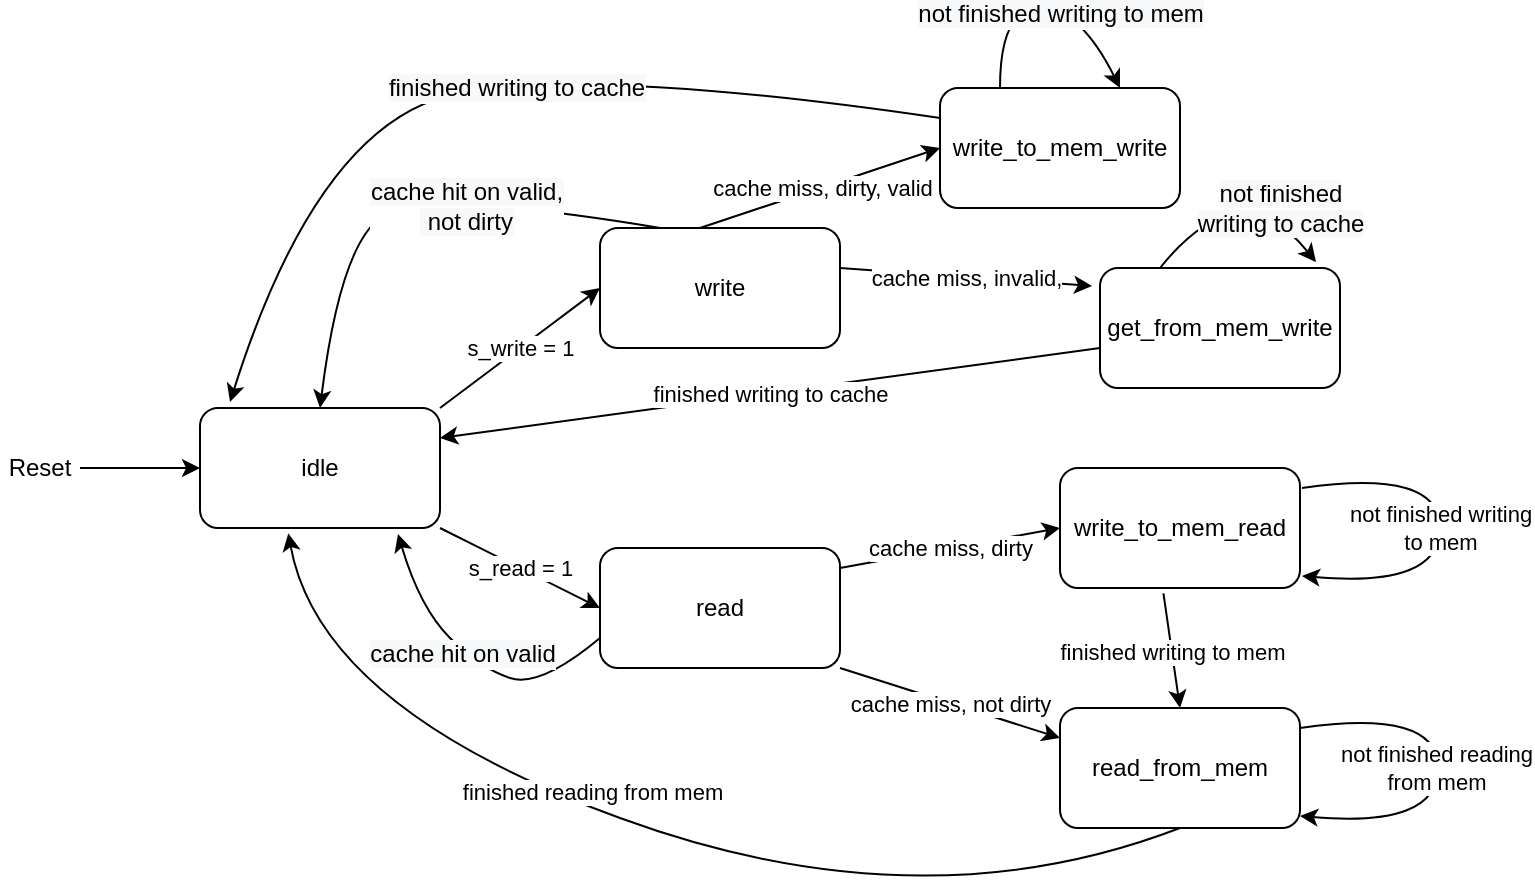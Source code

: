 <mxfile version="14.4.3" type="github">
  <diagram id="C5RBs43oDa-KdzZeNtuy" name="Page-1">
    <mxGraphModel dx="1185" dy="1804" grid="1" gridSize="10" guides="1" tooltips="1" connect="1" arrows="1" fold="1" page="1" pageScale="1" pageWidth="827" pageHeight="1169" math="0" shadow="0">
      <root>
        <mxCell id="WIyWlLk6GJQsqaUBKTNV-0" />
        <mxCell id="WIyWlLk6GJQsqaUBKTNV-1" parent="WIyWlLk6GJQsqaUBKTNV-0" />
        <mxCell id="gQBBfw7n3HrlF9a1rkUc-0" value="idle" style="rounded=1;whiteSpace=wrap;html=1;" vertex="1" parent="WIyWlLk6GJQsqaUBKTNV-1">
          <mxGeometry x="120" y="190" width="120" height="60" as="geometry" />
        </mxCell>
        <mxCell id="gQBBfw7n3HrlF9a1rkUc-1" value="" style="endArrow=classic;html=1;entryX=0;entryY=0.5;entryDx=0;entryDy=0;" edge="1" parent="WIyWlLk6GJQsqaUBKTNV-1" target="gQBBfw7n3HrlF9a1rkUc-0">
          <mxGeometry width="50" height="50" relative="1" as="geometry">
            <mxPoint x="60" y="220" as="sourcePoint" />
            <mxPoint x="100" y="200" as="targetPoint" />
          </mxGeometry>
        </mxCell>
        <mxCell id="gQBBfw7n3HrlF9a1rkUc-2" value="Reset" style="text;html=1;strokeColor=none;fillColor=none;align=center;verticalAlign=middle;whiteSpace=wrap;rounded=0;" vertex="1" parent="WIyWlLk6GJQsqaUBKTNV-1">
          <mxGeometry x="20" y="210" width="40" height="20" as="geometry" />
        </mxCell>
        <mxCell id="gQBBfw7n3HrlF9a1rkUc-3" value="write" style="rounded=1;whiteSpace=wrap;html=1;" vertex="1" parent="WIyWlLk6GJQsqaUBKTNV-1">
          <mxGeometry x="320" y="100" width="120" height="60" as="geometry" />
        </mxCell>
        <mxCell id="gQBBfw7n3HrlF9a1rkUc-4" value="read" style="rounded=1;whiteSpace=wrap;html=1;" vertex="1" parent="WIyWlLk6GJQsqaUBKTNV-1">
          <mxGeometry x="320" y="260" width="120" height="60" as="geometry" />
        </mxCell>
        <mxCell id="gQBBfw7n3HrlF9a1rkUc-7" value="" style="endArrow=classic;html=1;entryX=0;entryY=0.5;entryDx=0;entryDy=0;" edge="1" parent="WIyWlLk6GJQsqaUBKTNV-1" target="gQBBfw7n3HrlF9a1rkUc-3">
          <mxGeometry relative="1" as="geometry">
            <mxPoint x="240" y="190" as="sourcePoint" />
            <mxPoint x="340" y="190" as="targetPoint" />
            <Array as="points">
              <mxPoint x="280" y="160" />
            </Array>
          </mxGeometry>
        </mxCell>
        <mxCell id="gQBBfw7n3HrlF9a1rkUc-8" value="s_write = 1" style="edgeLabel;resizable=0;html=1;align=center;verticalAlign=middle;" connectable="0" vertex="1" parent="gQBBfw7n3HrlF9a1rkUc-7">
          <mxGeometry relative="1" as="geometry" />
        </mxCell>
        <mxCell id="gQBBfw7n3HrlF9a1rkUc-12" value="" style="endArrow=classic;html=1;entryX=0;entryY=0.5;entryDx=0;entryDy=0;" edge="1" parent="WIyWlLk6GJQsqaUBKTNV-1" target="gQBBfw7n3HrlF9a1rkUc-4">
          <mxGeometry relative="1" as="geometry">
            <mxPoint x="240" y="250" as="sourcePoint" />
            <mxPoint x="340" y="250" as="targetPoint" />
          </mxGeometry>
        </mxCell>
        <mxCell id="gQBBfw7n3HrlF9a1rkUc-13" value="s_read = 1" style="edgeLabel;resizable=0;html=1;align=center;verticalAlign=middle;" connectable="0" vertex="1" parent="gQBBfw7n3HrlF9a1rkUc-12">
          <mxGeometry relative="1" as="geometry" />
        </mxCell>
        <mxCell id="gQBBfw7n3HrlF9a1rkUc-16" value="" style="curved=1;endArrow=classic;html=1;exitX=0.25;exitY=0;exitDx=0;exitDy=0;entryX=0.5;entryY=0;entryDx=0;entryDy=0;" edge="1" parent="WIyWlLk6GJQsqaUBKTNV-1" source="gQBBfw7n3HrlF9a1rkUc-3" target="gQBBfw7n3HrlF9a1rkUc-0">
          <mxGeometry width="50" height="50" relative="1" as="geometry">
            <mxPoint x="390" y="420" as="sourcePoint" />
            <mxPoint x="440" y="370" as="targetPoint" />
            <Array as="points">
              <mxPoint x="230" y="80" />
              <mxPoint x="190" y="110" />
            </Array>
          </mxGeometry>
        </mxCell>
        <mxCell id="gQBBfw7n3HrlF9a1rkUc-56" value="&lt;span style=&quot;font-size: 12px ; background-color: rgb(248 , 249 , 250)&quot;&gt;cache hit on valid,&lt;br&gt;&amp;nbsp;not dirty&lt;/span&gt;" style="edgeLabel;html=1;align=center;verticalAlign=middle;resizable=0;points=[];" vertex="1" connectable="0" parent="gQBBfw7n3HrlF9a1rkUc-16">
          <mxGeometry x="-0.227" y="5" relative="1" as="geometry">
            <mxPoint as="offset" />
          </mxGeometry>
        </mxCell>
        <mxCell id="gQBBfw7n3HrlF9a1rkUc-19" value="write_to_mem_write" style="rounded=1;whiteSpace=wrap;html=1;" vertex="1" parent="WIyWlLk6GJQsqaUBKTNV-1">
          <mxGeometry x="490" y="30" width="120" height="60" as="geometry" />
        </mxCell>
        <mxCell id="gQBBfw7n3HrlF9a1rkUc-21" value="" style="endArrow=classic;html=1;entryX=0;entryY=0.5;entryDx=0;entryDy=0;" edge="1" parent="WIyWlLk6GJQsqaUBKTNV-1" target="gQBBfw7n3HrlF9a1rkUc-19">
          <mxGeometry relative="1" as="geometry">
            <mxPoint x="370" y="100" as="sourcePoint" />
            <mxPoint x="470" y="100" as="targetPoint" />
          </mxGeometry>
        </mxCell>
        <mxCell id="gQBBfw7n3HrlF9a1rkUc-22" value="cache miss, dirty, valid" style="edgeLabel;resizable=0;html=1;align=center;verticalAlign=middle;" connectable="0" vertex="1" parent="gQBBfw7n3HrlF9a1rkUc-21">
          <mxGeometry relative="1" as="geometry">
            <mxPoint x="1" as="offset" />
          </mxGeometry>
        </mxCell>
        <mxCell id="gQBBfw7n3HrlF9a1rkUc-23" value="" style="curved=1;endArrow=classic;html=1;exitX=0.25;exitY=0;exitDx=0;exitDy=0;entryX=0.75;entryY=0;entryDx=0;entryDy=0;" edge="1" parent="WIyWlLk6GJQsqaUBKTNV-1" source="gQBBfw7n3HrlF9a1rkUc-19" target="gQBBfw7n3HrlF9a1rkUc-19">
          <mxGeometry width="50" height="50" relative="1" as="geometry">
            <mxPoint x="520" y="20" as="sourcePoint" />
            <mxPoint x="560" y="-10" as="targetPoint" />
            <Array as="points">
              <mxPoint x="520" y="-10" />
              <mxPoint x="560" y="-10" />
            </Array>
          </mxGeometry>
        </mxCell>
        <mxCell id="gQBBfw7n3HrlF9a1rkUc-54" value="&lt;span style=&quot;font-size: 12px ; background-color: rgb(248 , 249 , 250)&quot;&gt;not finished writing to mem&lt;/span&gt;" style="edgeLabel;html=1;align=center;verticalAlign=middle;resizable=0;points=[];" vertex="1" connectable="0" parent="gQBBfw7n3HrlF9a1rkUc-23">
          <mxGeometry x="0.122" y="-3" relative="1" as="geometry">
            <mxPoint as="offset" />
          </mxGeometry>
        </mxCell>
        <mxCell id="gQBBfw7n3HrlF9a1rkUc-25" value="get_from_mem_write" style="rounded=1;whiteSpace=wrap;html=1;" vertex="1" parent="WIyWlLk6GJQsqaUBKTNV-1">
          <mxGeometry x="570" y="120" width="120" height="60" as="geometry" />
        </mxCell>
        <mxCell id="gQBBfw7n3HrlF9a1rkUc-28" value="" style="curved=1;endArrow=classic;html=1;exitX=0;exitY=0.25;exitDx=0;exitDy=0;entryX=0.125;entryY=-0.05;entryDx=0;entryDy=0;entryPerimeter=0;" edge="1" parent="WIyWlLk6GJQsqaUBKTNV-1" source="gQBBfw7n3HrlF9a1rkUc-19" target="gQBBfw7n3HrlF9a1rkUc-0">
          <mxGeometry width="50" height="50" relative="1" as="geometry">
            <mxPoint x="480" y="50" as="sourcePoint" />
            <mxPoint x="530" as="targetPoint" />
            <Array as="points">
              <mxPoint x="320" y="20" />
              <mxPoint x="180" y="45" />
            </Array>
          </mxGeometry>
        </mxCell>
        <mxCell id="gQBBfw7n3HrlF9a1rkUc-55" value="&lt;span style=&quot;font-size: 12px ; background-color: rgb(248 , 249 , 250)&quot;&gt;finished writing to cache&lt;/span&gt;" style="edgeLabel;html=1;align=center;verticalAlign=middle;resizable=0;points=[];" vertex="1" connectable="0" parent="gQBBfw7n3HrlF9a1rkUc-28">
          <mxGeometry x="-0.072" y="2" relative="1" as="geometry">
            <mxPoint as="offset" />
          </mxGeometry>
        </mxCell>
        <mxCell id="gQBBfw7n3HrlF9a1rkUc-30" value="" style="endArrow=classic;html=1;entryX=-0.033;entryY=0.15;entryDx=0;entryDy=0;entryPerimeter=0;" edge="1" parent="WIyWlLk6GJQsqaUBKTNV-1" target="gQBBfw7n3HrlF9a1rkUc-25">
          <mxGeometry relative="1" as="geometry">
            <mxPoint x="440" y="120" as="sourcePoint" />
            <mxPoint x="540" y="120" as="targetPoint" />
          </mxGeometry>
        </mxCell>
        <mxCell id="gQBBfw7n3HrlF9a1rkUc-31" value="cache miss, invalid," style="edgeLabel;resizable=0;html=1;align=center;verticalAlign=middle;" connectable="0" vertex="1" parent="gQBBfw7n3HrlF9a1rkUc-30">
          <mxGeometry relative="1" as="geometry" />
        </mxCell>
        <mxCell id="gQBBfw7n3HrlF9a1rkUc-33" value="" style="curved=1;endArrow=classic;html=1;exitX=0.25;exitY=0;exitDx=0;exitDy=0;entryX=0.9;entryY=-0.05;entryDx=0;entryDy=0;entryPerimeter=0;" edge="1" parent="WIyWlLk6GJQsqaUBKTNV-1" source="gQBBfw7n3HrlF9a1rkUc-25" target="gQBBfw7n3HrlF9a1rkUc-25">
          <mxGeometry width="50" height="50" relative="1" as="geometry">
            <mxPoint x="620" y="130" as="sourcePoint" />
            <mxPoint x="670" y="80" as="targetPoint" />
            <Array as="points">
              <mxPoint x="640" y="70" />
            </Array>
          </mxGeometry>
        </mxCell>
        <mxCell id="gQBBfw7n3HrlF9a1rkUc-53" value="&lt;span style=&quot;font-size: 12px ; background-color: rgb(248 , 249 , 250)&quot;&gt;not finished &lt;br&gt;writing to cache&lt;/span&gt;" style="edgeLabel;html=1;align=center;verticalAlign=middle;resizable=0;points=[];" vertex="1" connectable="0" parent="gQBBfw7n3HrlF9a1rkUc-33">
          <mxGeometry x="0.326" y="-14" relative="1" as="geometry">
            <mxPoint x="18.96" y="-3.55" as="offset" />
          </mxGeometry>
        </mxCell>
        <mxCell id="gQBBfw7n3HrlF9a1rkUc-40" value="" style="endArrow=classic;html=1;entryX=1;entryY=0.25;entryDx=0;entryDy=0;" edge="1" parent="WIyWlLk6GJQsqaUBKTNV-1" target="gQBBfw7n3HrlF9a1rkUc-0">
          <mxGeometry relative="1" as="geometry">
            <mxPoint x="570" y="160" as="sourcePoint" />
            <mxPoint x="670" y="160" as="targetPoint" />
          </mxGeometry>
        </mxCell>
        <mxCell id="gQBBfw7n3HrlF9a1rkUc-41" value="finished writing to cache" style="edgeLabel;resizable=0;html=1;align=center;verticalAlign=middle;" connectable="0" vertex="1" parent="gQBBfw7n3HrlF9a1rkUc-40">
          <mxGeometry relative="1" as="geometry" />
        </mxCell>
        <mxCell id="gQBBfw7n3HrlF9a1rkUc-42" value="" style="curved=1;endArrow=classic;html=1;exitX=0;exitY=0.75;exitDx=0;exitDy=0;entryX=0.825;entryY=1.05;entryDx=0;entryDy=0;entryPerimeter=0;" edge="1" parent="WIyWlLk6GJQsqaUBKTNV-1" source="gQBBfw7n3HrlF9a1rkUc-4" target="gQBBfw7n3HrlF9a1rkUc-0">
          <mxGeometry width="50" height="50" relative="1" as="geometry">
            <mxPoint x="250" y="370" as="sourcePoint" />
            <mxPoint x="300" y="320" as="targetPoint" />
            <Array as="points">
              <mxPoint x="290" y="330" />
              <mxPoint x="260" y="320" />
              <mxPoint x="230" y="290" />
            </Array>
          </mxGeometry>
        </mxCell>
        <mxCell id="gQBBfw7n3HrlF9a1rkUc-59" value="&lt;span style=&quot;font-size: 12px ; background-color: rgb(248 , 249 , 250)&quot;&gt;cache hit on valid&lt;/span&gt;" style="edgeLabel;html=1;align=center;verticalAlign=middle;resizable=0;points=[];" vertex="1" connectable="0" parent="gQBBfw7n3HrlF9a1rkUc-42">
          <mxGeometry x="0.085" y="1" relative="1" as="geometry">
            <mxPoint as="offset" />
          </mxGeometry>
        </mxCell>
        <mxCell id="gQBBfw7n3HrlF9a1rkUc-44" value="write_to_mem_read" style="rounded=1;whiteSpace=wrap;html=1;" vertex="1" parent="WIyWlLk6GJQsqaUBKTNV-1">
          <mxGeometry x="550" y="220" width="120" height="60" as="geometry" />
        </mxCell>
        <mxCell id="gQBBfw7n3HrlF9a1rkUc-45" value="read_from_mem" style="rounded=1;whiteSpace=wrap;html=1;" vertex="1" parent="WIyWlLk6GJQsqaUBKTNV-1">
          <mxGeometry x="550" y="340" width="120" height="60" as="geometry" />
        </mxCell>
        <mxCell id="gQBBfw7n3HrlF9a1rkUc-46" value="" style="endArrow=classic;html=1;entryX=0;entryY=0.5;entryDx=0;entryDy=0;" edge="1" parent="WIyWlLk6GJQsqaUBKTNV-1" target="gQBBfw7n3HrlF9a1rkUc-44">
          <mxGeometry relative="1" as="geometry">
            <mxPoint x="440" y="270" as="sourcePoint" />
            <mxPoint x="540" y="270" as="targetPoint" />
          </mxGeometry>
        </mxCell>
        <mxCell id="gQBBfw7n3HrlF9a1rkUc-47" value="cache miss, dirty" style="edgeLabel;resizable=0;html=1;align=center;verticalAlign=middle;" connectable="0" vertex="1" parent="gQBBfw7n3HrlF9a1rkUc-46">
          <mxGeometry relative="1" as="geometry" />
        </mxCell>
        <mxCell id="gQBBfw7n3HrlF9a1rkUc-48" value="" style="endArrow=classic;html=1;entryX=0;entryY=0.25;entryDx=0;entryDy=0;" edge="1" parent="WIyWlLk6GJQsqaUBKTNV-1" target="gQBBfw7n3HrlF9a1rkUc-45">
          <mxGeometry relative="1" as="geometry">
            <mxPoint x="440" y="320" as="sourcePoint" />
            <mxPoint x="540" y="320" as="targetPoint" />
          </mxGeometry>
        </mxCell>
        <mxCell id="gQBBfw7n3HrlF9a1rkUc-49" value="cache miss, not dirty" style="edgeLabel;resizable=0;html=1;align=center;verticalAlign=middle;" connectable="0" vertex="1" parent="gQBBfw7n3HrlF9a1rkUc-48">
          <mxGeometry relative="1" as="geometry" />
        </mxCell>
        <mxCell id="gQBBfw7n3HrlF9a1rkUc-50" value="" style="curved=1;endArrow=classic;html=1;entryX=1.008;entryY=0.9;entryDx=0;entryDy=0;entryPerimeter=0;" edge="1" parent="WIyWlLk6GJQsqaUBKTNV-1" target="gQBBfw7n3HrlF9a1rkUc-44">
          <mxGeometry width="50" height="50" relative="1" as="geometry">
            <mxPoint x="671" y="230" as="sourcePoint" />
            <mxPoint x="740" y="200" as="targetPoint" />
            <Array as="points">
              <mxPoint x="740" y="220" />
              <mxPoint x="740" y="280" />
            </Array>
          </mxGeometry>
        </mxCell>
        <mxCell id="gQBBfw7n3HrlF9a1rkUc-52" value="not finished writing&lt;br&gt;to mem" style="edgeLabel;html=1;align=center;verticalAlign=middle;resizable=0;points=[];" vertex="1" connectable="0" parent="gQBBfw7n3HrlF9a1rkUc-50">
          <mxGeometry x="-0.108" y="-5" relative="1" as="geometry">
            <mxPoint x="5" y="10.72" as="offset" />
          </mxGeometry>
        </mxCell>
        <mxCell id="gQBBfw7n3HrlF9a1rkUc-51" value="" style="curved=1;endArrow=classic;html=1;entryX=1.008;entryY=0.9;entryDx=0;entryDy=0;entryPerimeter=0;" edge="1" parent="WIyWlLk6GJQsqaUBKTNV-1">
          <mxGeometry width="50" height="50" relative="1" as="geometry">
            <mxPoint x="670.04" y="350" as="sourcePoint" />
            <mxPoint x="670" y="394" as="targetPoint" />
            <Array as="points">
              <mxPoint x="739.04" y="340" />
              <mxPoint x="739.04" y="400" />
            </Array>
          </mxGeometry>
        </mxCell>
        <mxCell id="gQBBfw7n3HrlF9a1rkUc-60" value="not finished reading&lt;br&gt;from mem" style="edgeLabel;html=1;align=center;verticalAlign=middle;resizable=0;points=[];" vertex="1" connectable="0" parent="gQBBfw7n3HrlF9a1rkUc-51">
          <mxGeometry x="-0.114" y="-1" relative="1" as="geometry">
            <mxPoint y="11.39" as="offset" />
          </mxGeometry>
        </mxCell>
        <mxCell id="gQBBfw7n3HrlF9a1rkUc-62" value="" style="endArrow=classic;html=1;exitX=0.431;exitY=1.044;exitDx=0;exitDy=0;exitPerimeter=0;entryX=0.5;entryY=0;entryDx=0;entryDy=0;" edge="1" parent="WIyWlLk6GJQsqaUBKTNV-1" source="gQBBfw7n3HrlF9a1rkUc-44" target="gQBBfw7n3HrlF9a1rkUc-45">
          <mxGeometry relative="1" as="geometry">
            <mxPoint x="600" y="300" as="sourcePoint" />
            <mxPoint x="700" y="300" as="targetPoint" />
          </mxGeometry>
        </mxCell>
        <mxCell id="gQBBfw7n3HrlF9a1rkUc-63" value="finished writing to mem" style="edgeLabel;resizable=0;html=1;align=center;verticalAlign=middle;" connectable="0" vertex="1" parent="gQBBfw7n3HrlF9a1rkUc-62">
          <mxGeometry relative="1" as="geometry" />
        </mxCell>
        <mxCell id="gQBBfw7n3HrlF9a1rkUc-64" value="" style="curved=1;endArrow=classic;html=1;exitX=0.5;exitY=1;exitDx=0;exitDy=0;entryX=0.368;entryY=1.044;entryDx=0;entryDy=0;entryPerimeter=0;" edge="1" parent="WIyWlLk6GJQsqaUBKTNV-1" source="gQBBfw7n3HrlF9a1rkUc-45" target="gQBBfw7n3HrlF9a1rkUc-0">
          <mxGeometry width="50" height="50" relative="1" as="geometry">
            <mxPoint x="450" y="490" as="sourcePoint" />
            <mxPoint x="500" y="440" as="targetPoint" />
            <Array as="points">
              <mxPoint x="480" y="450" />
              <mxPoint x="180" y="340" />
            </Array>
          </mxGeometry>
        </mxCell>
        <mxCell id="gQBBfw7n3HrlF9a1rkUc-65" value="finished reading from mem" style="edgeLabel;html=1;align=center;verticalAlign=middle;resizable=0;points=[];" vertex="1" connectable="0" parent="gQBBfw7n3HrlF9a1rkUc-64">
          <mxGeometry x="0.157" y="-8" relative="1" as="geometry">
            <mxPoint as="offset" />
          </mxGeometry>
        </mxCell>
      </root>
    </mxGraphModel>
  </diagram>
</mxfile>
